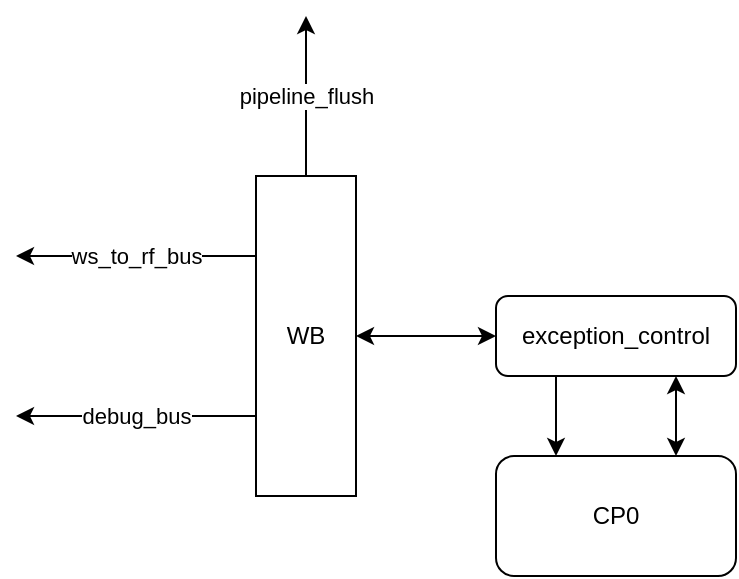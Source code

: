 <mxfile>
    <diagram id="r34d-OnYXyFbTAhnTxTq" name="第 1 页">
        <mxGraphModel dx="623" dy="480" grid="1" gridSize="10" guides="1" tooltips="1" connect="1" arrows="1" fold="1" page="1" pageScale="1" pageWidth="827" pageHeight="583" math="0" shadow="0">
            <root>
                <mxCell id="0"/>
                <mxCell id="1" parent="0"/>
                <mxCell id="3" value="WB" style="rounded=0;whiteSpace=wrap;html=1;" parent="1" vertex="1">
                    <mxGeometry x="200" y="140" width="50" height="160" as="geometry"/>
                </mxCell>
                <mxCell id="4" value="pipeline_flush" style="endArrow=classic;html=1;exitX=0.5;exitY=0;exitDx=0;exitDy=0;" parent="1" edge="1" source="3">
                    <mxGeometry width="50" height="50" relative="1" as="geometry">
                        <mxPoint x="225" y="60" as="sourcePoint"/>
                        <mxPoint x="225" y="60" as="targetPoint"/>
                    </mxGeometry>
                </mxCell>
                <mxCell id="5" value="exception_control" style="rounded=1;whiteSpace=wrap;html=1;" parent="1" vertex="1">
                    <mxGeometry x="320" y="200" width="120" height="40" as="geometry"/>
                </mxCell>
                <mxCell id="6" value="CP0" style="rounded=1;whiteSpace=wrap;html=1;" parent="1" vertex="1">
                    <mxGeometry x="320" y="280" width="120" height="60" as="geometry"/>
                </mxCell>
                <mxCell id="7" value="" style="endArrow=classic;startArrow=classic;html=1;exitX=1;exitY=0.5;exitDx=0;exitDy=0;entryX=0;entryY=0.5;entryDx=0;entryDy=0;" parent="1" source="3" target="5" edge="1">
                    <mxGeometry width="50" height="50" relative="1" as="geometry">
                        <mxPoint x="320" y="260" as="sourcePoint"/>
                        <mxPoint x="370" y="210" as="targetPoint"/>
                    </mxGeometry>
                </mxCell>
                <mxCell id="9" value="" style="endArrow=classic;startArrow=classic;html=1;entryX=0.75;entryY=1;entryDx=0;entryDy=0;exitX=0.75;exitY=0;exitDx=0;exitDy=0;" parent="1" source="6" target="5" edge="1">
                    <mxGeometry width="50" height="50" relative="1" as="geometry">
                        <mxPoint x="300" y="270" as="sourcePoint"/>
                        <mxPoint x="350" y="220" as="targetPoint"/>
                    </mxGeometry>
                </mxCell>
                <mxCell id="10" value="" style="endArrow=classic;html=1;entryX=0.25;entryY=0;entryDx=0;entryDy=0;exitX=0.25;exitY=1;exitDx=0;exitDy=0;" parent="1" source="5" target="6" edge="1">
                    <mxGeometry width="50" height="50" relative="1" as="geometry">
                        <mxPoint x="300" y="270" as="sourcePoint"/>
                        <mxPoint x="350" y="220" as="targetPoint"/>
                    </mxGeometry>
                </mxCell>
                <mxCell id="11" value="debug_bus" style="endArrow=classic;html=1;exitX=0;exitY=0.75;exitDx=0;exitDy=0;" parent="1" source="3" edge="1">
                    <mxGeometry width="50" height="50" relative="1" as="geometry">
                        <mxPoint x="190" y="280" as="sourcePoint"/>
                        <mxPoint x="80" y="260" as="targetPoint"/>
                    </mxGeometry>
                </mxCell>
                <mxCell id="12" value="ws_to_rf_bus" style="endArrow=classic;html=1;exitX=0;exitY=0.25;exitDx=0;exitDy=0;" edge="1" parent="1" source="3">
                    <mxGeometry width="50" height="50" relative="1" as="geometry">
                        <mxPoint x="300" y="270" as="sourcePoint"/>
                        <mxPoint x="80" y="180" as="targetPoint"/>
                    </mxGeometry>
                </mxCell>
            </root>
        </mxGraphModel>
    </diagram>
</mxfile>